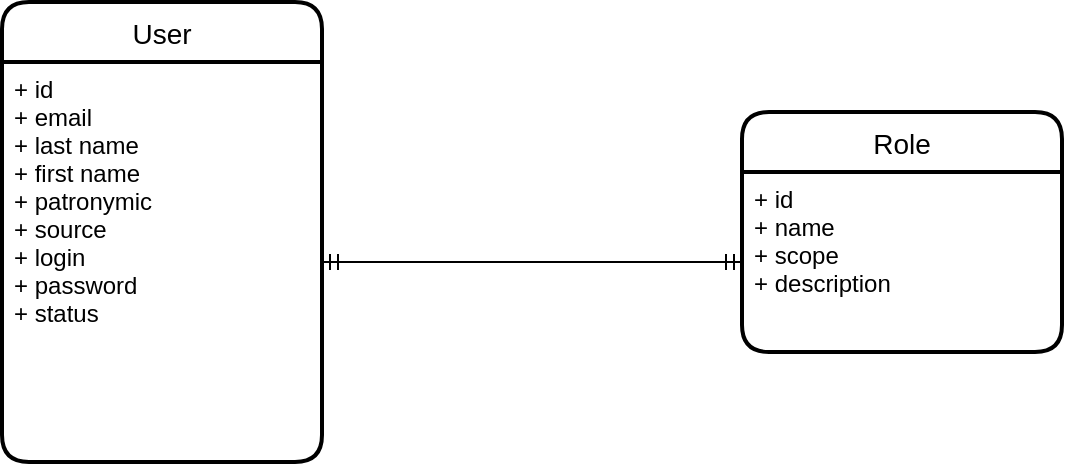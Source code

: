 <mxfile version="14.9.6" type="device"><diagram id="sIx5_tJGu3ppRsL1GLkz" name="Page-1"><mxGraphModel dx="1422" dy="762" grid="1" gridSize="10" guides="1" tooltips="1" connect="1" arrows="1" fold="1" page="1" pageScale="1" pageWidth="850" pageHeight="1100" math="0" shadow="0"><root><mxCell id="0"/><mxCell id="1" parent="0"/><mxCell id="XEkka8-6tLs_mbli1_sL-1" value="User" style="swimlane;childLayout=stackLayout;horizontal=1;startSize=30;horizontalStack=0;rounded=1;fontSize=14;fontStyle=0;strokeWidth=2;resizeParent=0;resizeLast=1;shadow=0;dashed=0;align=center;" vertex="1" parent="1"><mxGeometry x="340" y="330" width="160" height="230" as="geometry"/></mxCell><mxCell id="XEkka8-6tLs_mbli1_sL-2" value="+ id&#10;+ email&#10;+ last name&#10;+ first name&#10;+ patronymic&#10;+ source&#10;+ login&#10;+ password&#10;+ status" style="align=left;strokeColor=none;fillColor=none;spacingLeft=4;fontSize=12;verticalAlign=top;resizable=0;rotatable=0;part=1;" vertex="1" parent="XEkka8-6tLs_mbli1_sL-1"><mxGeometry y="30" width="160" height="200" as="geometry"/></mxCell><mxCell id="XEkka8-6tLs_mbli1_sL-3" value="Role" style="swimlane;childLayout=stackLayout;horizontal=1;startSize=30;horizontalStack=0;rounded=1;fontSize=14;fontStyle=0;strokeWidth=2;resizeParent=0;resizeLast=1;shadow=0;dashed=0;align=center;" vertex="1" parent="1"><mxGeometry x="710" y="385" width="160" height="120" as="geometry"/></mxCell><mxCell id="XEkka8-6tLs_mbli1_sL-4" value="+ id&#10;+ name&#10;+ scope&#10;+ description" style="align=left;strokeColor=none;fillColor=none;spacingLeft=4;fontSize=12;verticalAlign=top;resizable=0;rotatable=0;part=1;" vertex="1" parent="XEkka8-6tLs_mbli1_sL-3"><mxGeometry y="30" width="160" height="90" as="geometry"/></mxCell><mxCell id="XEkka8-6tLs_mbli1_sL-5" value="" style="edgeStyle=entityRelationEdgeStyle;fontSize=12;html=1;endArrow=ERmandOne;startArrow=ERmandOne;exitX=1;exitY=0.5;exitDx=0;exitDy=0;entryX=0;entryY=0.5;entryDx=0;entryDy=0;" edge="1" parent="1" source="XEkka8-6tLs_mbli1_sL-2" target="XEkka8-6tLs_mbli1_sL-4"><mxGeometry width="100" height="100" relative="1" as="geometry"><mxPoint x="620" y="640" as="sourcePoint"/><mxPoint x="720" y="540" as="targetPoint"/></mxGeometry></mxCell></root></mxGraphModel></diagram></mxfile>